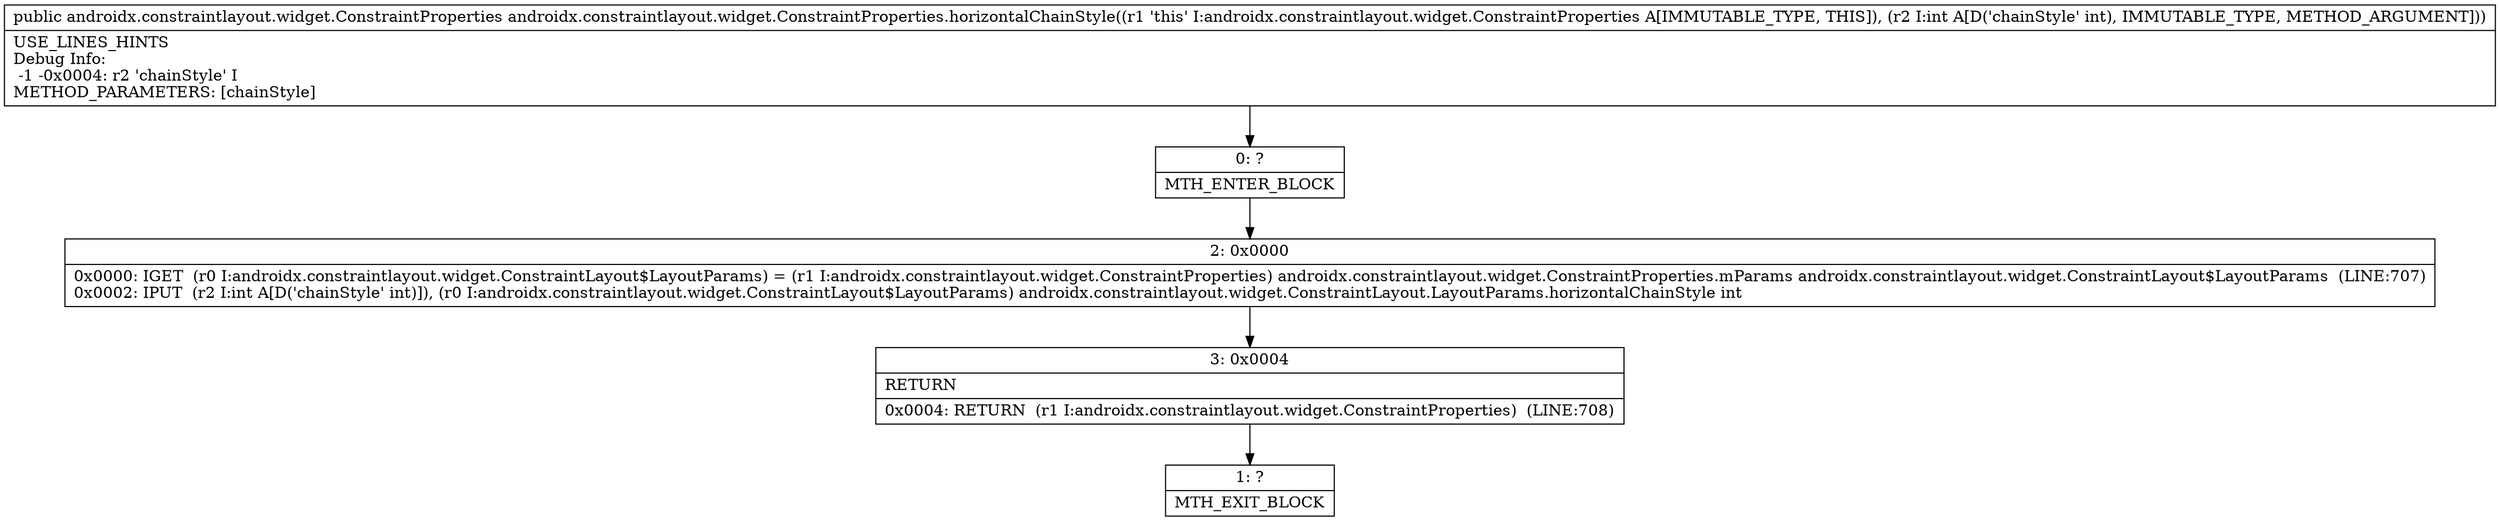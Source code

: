 digraph "CFG forandroidx.constraintlayout.widget.ConstraintProperties.horizontalChainStyle(I)Landroidx\/constraintlayout\/widget\/ConstraintProperties;" {
Node_0 [shape=record,label="{0\:\ ?|MTH_ENTER_BLOCK\l}"];
Node_2 [shape=record,label="{2\:\ 0x0000|0x0000: IGET  (r0 I:androidx.constraintlayout.widget.ConstraintLayout$LayoutParams) = (r1 I:androidx.constraintlayout.widget.ConstraintProperties) androidx.constraintlayout.widget.ConstraintProperties.mParams androidx.constraintlayout.widget.ConstraintLayout$LayoutParams  (LINE:707)\l0x0002: IPUT  (r2 I:int A[D('chainStyle' int)]), (r0 I:androidx.constraintlayout.widget.ConstraintLayout$LayoutParams) androidx.constraintlayout.widget.ConstraintLayout.LayoutParams.horizontalChainStyle int \l}"];
Node_3 [shape=record,label="{3\:\ 0x0004|RETURN\l|0x0004: RETURN  (r1 I:androidx.constraintlayout.widget.ConstraintProperties)  (LINE:708)\l}"];
Node_1 [shape=record,label="{1\:\ ?|MTH_EXIT_BLOCK\l}"];
MethodNode[shape=record,label="{public androidx.constraintlayout.widget.ConstraintProperties androidx.constraintlayout.widget.ConstraintProperties.horizontalChainStyle((r1 'this' I:androidx.constraintlayout.widget.ConstraintProperties A[IMMUTABLE_TYPE, THIS]), (r2 I:int A[D('chainStyle' int), IMMUTABLE_TYPE, METHOD_ARGUMENT]))  | USE_LINES_HINTS\lDebug Info:\l  \-1 \-0x0004: r2 'chainStyle' I\lMETHOD_PARAMETERS: [chainStyle]\l}"];
MethodNode -> Node_0;Node_0 -> Node_2;
Node_2 -> Node_3;
Node_3 -> Node_1;
}

